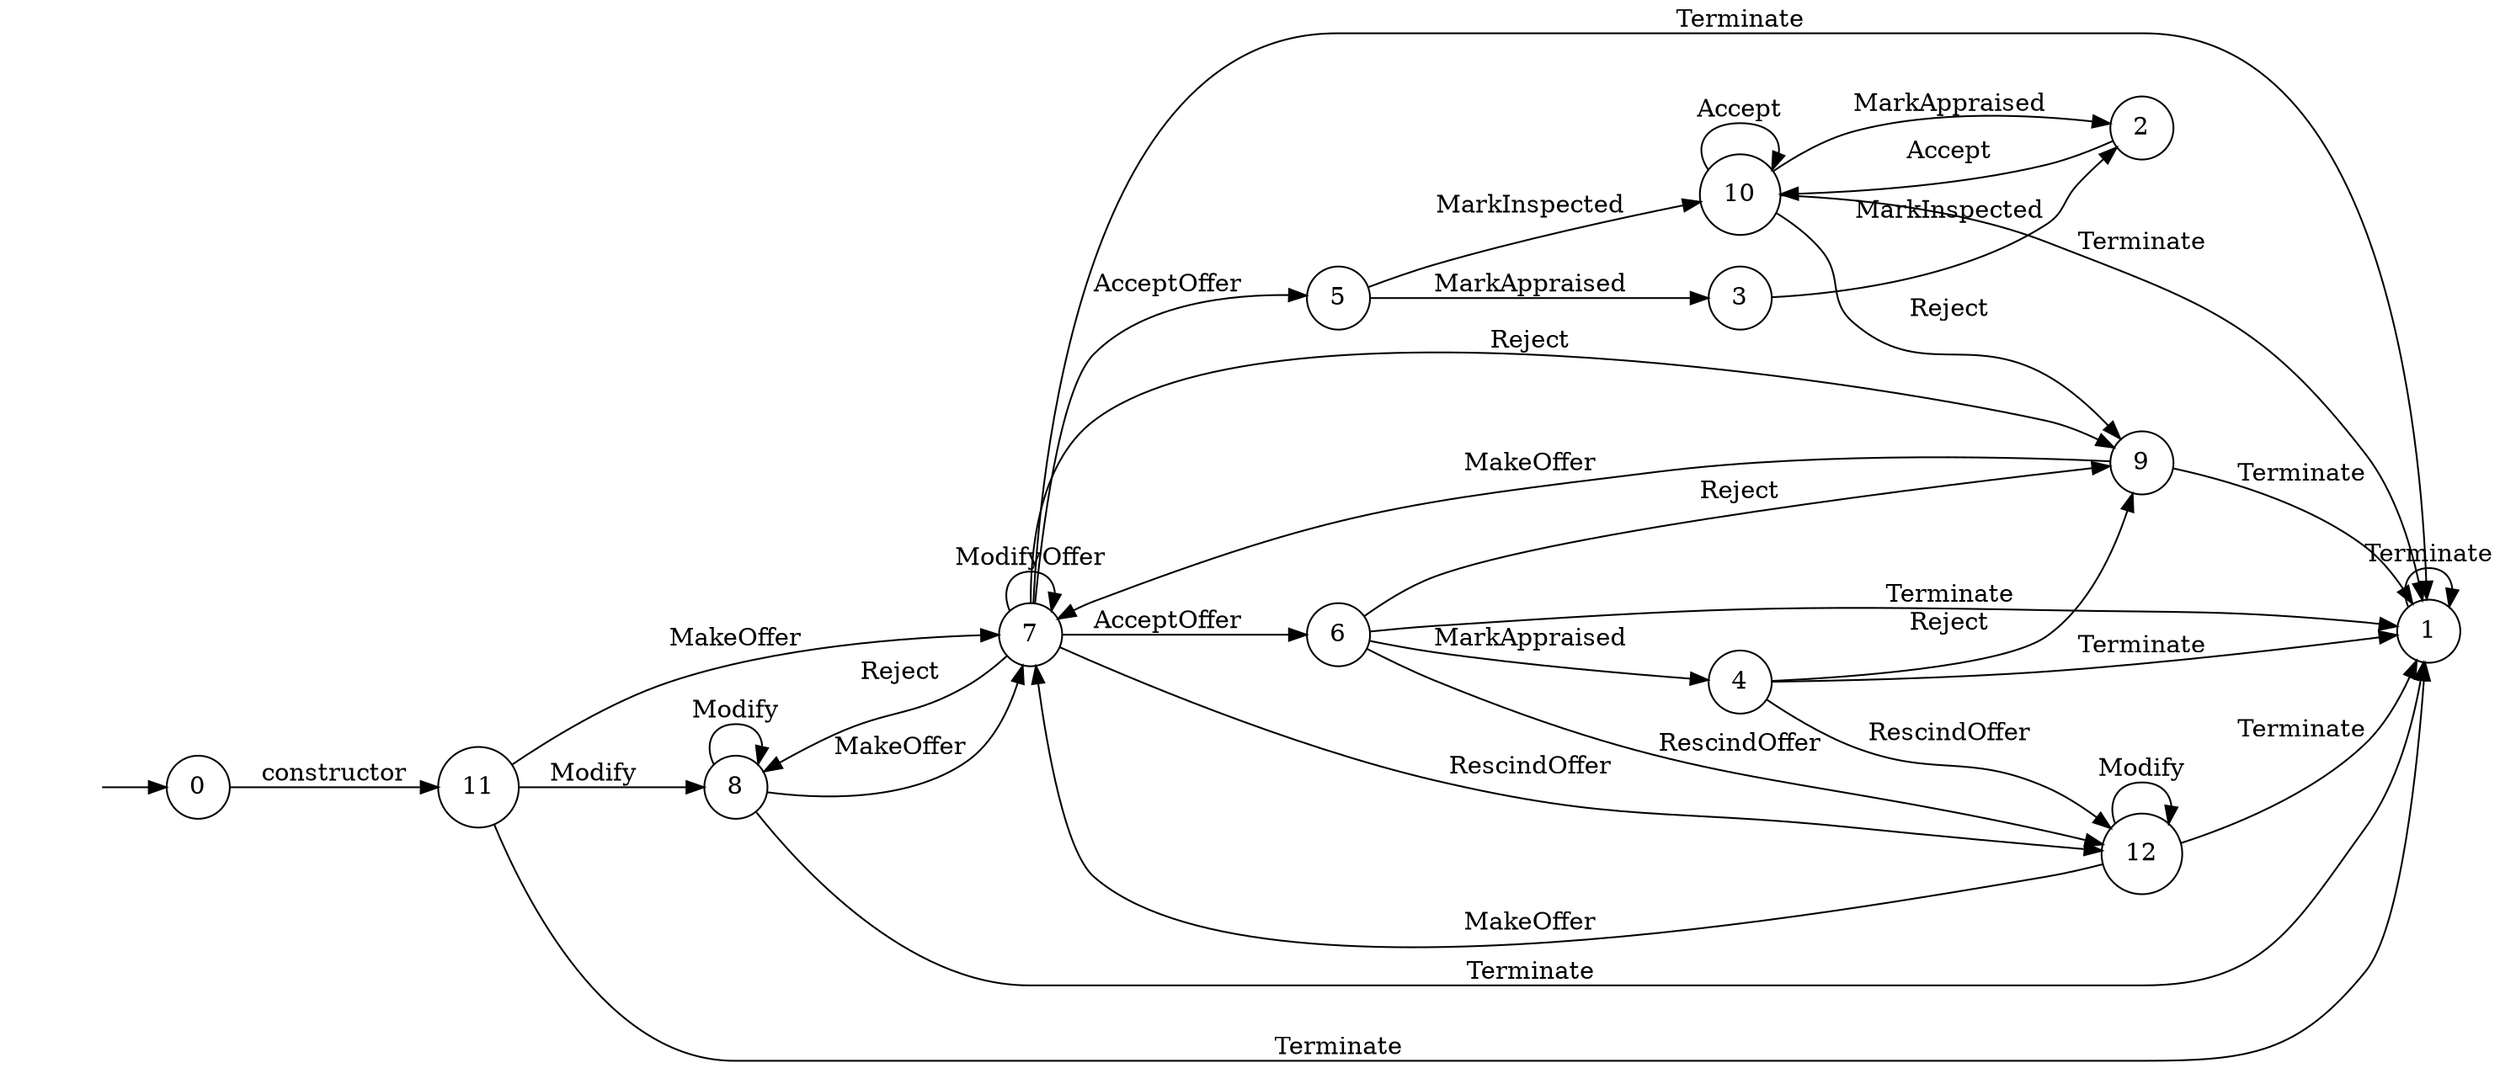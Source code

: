 digraph "Dapp-Automata-data/fuzzer/testnetdata-model-rq1/AssetTransfer/FSM-11" {
	graph [rankdir=LR]
	"" [label="" shape=plaintext]
	5 [label=5 shape=circle]
	2 [label=2 shape=circle]
	10 [label=10 shape=circle]
	6 [label=6 shape=circle]
	12 [label=12 shape=circle]
	4 [label=4 shape=circle]
	8 [label=8 shape=circle]
	11 [label=11 shape=circle]
	3 [label=3 shape=circle]
	1 [label=1 shape=circle]
	7 [label=7 shape=circle]
	0 [label=0 shape=circle]
	9 [label=9 shape=circle]
	"" -> 0 [label=""]
	0 -> 11 [label=constructor]
	11 -> 7 [label=MakeOffer]
	11 -> 1 [label=Terminate]
	11 -> 8 [label=Modify]
	12 -> 7 [label=MakeOffer]
	12 -> 1 [label=Terminate]
	12 -> 12 [label=Modify]
	8 -> 7 [label=MakeOffer]
	8 -> 1 [label=Terminate]
	8 -> 8 [label=Modify]
	1 -> 1 [label=Terminate]
	7 -> 1 [label=Terminate]
	7 -> 5 [label=AcceptOffer]
	7 -> 6 [label=AcceptOffer]
	7 -> 12 [label=RescindOffer]
	7 -> 8 [label=Reject]
	7 -> 9 [label=Reject]
	7 -> 7 [label=ModifyOffer]
	9 -> 7 [label=MakeOffer]
	9 -> 1 [label=Terminate]
	6 -> 1 [label=Terminate]
	6 -> 12 [label=RescindOffer]
	6 -> 4 [label=MarkAppraised]
	6 -> 9 [label=Reject]
	4 -> 1 [label=Terminate]
	4 -> 12 [label=RescindOffer]
	4 -> 9 [label=Reject]
	3 -> 2 [label=MarkInspected]
	10 -> 1 [label=Terminate]
	10 -> 2 [label=MarkAppraised]
	10 -> 9 [label=Reject]
	10 -> 10 [label=Accept]
	2 -> 10 [label=Accept]
	5 -> 3 [label=MarkAppraised]
	5 -> 10 [label=MarkInspected]
}
